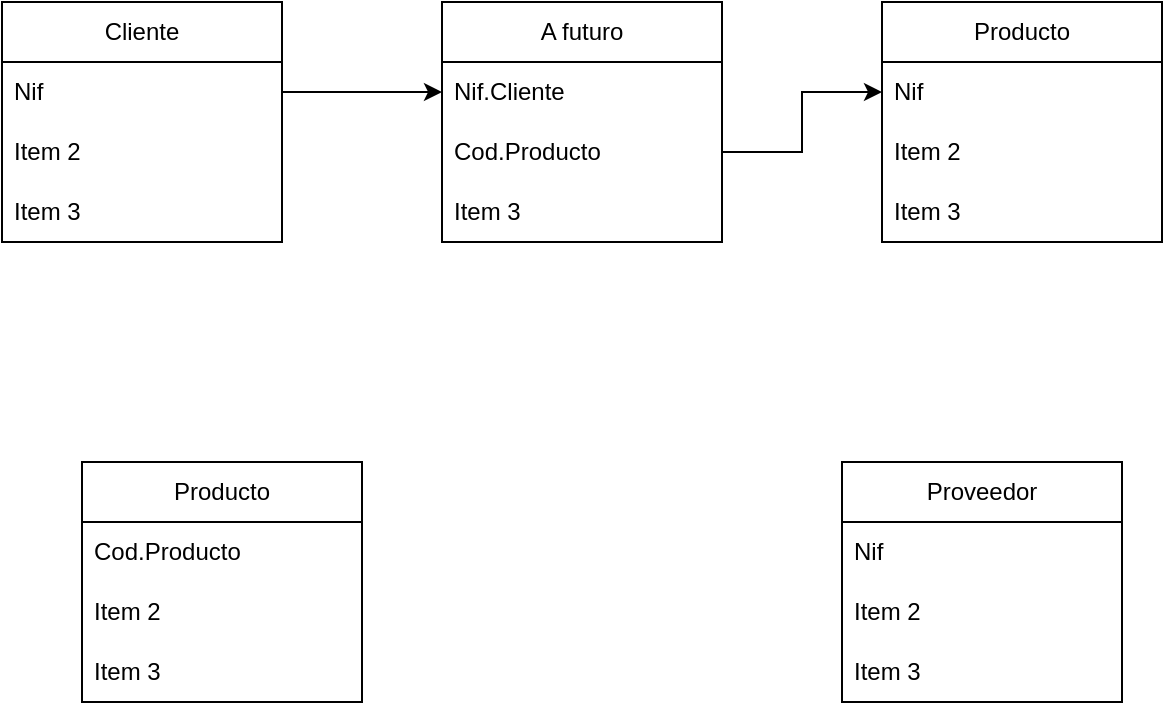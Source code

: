 <mxfile version="22.0.8" type="github">
  <diagram name="Página-1" id="MIt5l3CYwkZroPo_y-67">
    <mxGraphModel dx="714" dy="795" grid="1" gridSize="10" guides="1" tooltips="1" connect="1" arrows="1" fold="1" page="1" pageScale="1" pageWidth="827" pageHeight="1169" math="0" shadow="0">
      <root>
        <mxCell id="0" />
        <mxCell id="1" parent="0" />
        <mxCell id="oeiucqiu8z_fU5DE5Kwm-9" value="Cliente" style="swimlane;fontStyle=0;childLayout=stackLayout;horizontal=1;startSize=30;horizontalStack=0;resizeParent=1;resizeParentMax=0;resizeLast=0;collapsible=1;marginBottom=0;whiteSpace=wrap;html=1;" vertex="1" parent="1">
          <mxGeometry x="60" y="340" width="140" height="120" as="geometry" />
        </mxCell>
        <mxCell id="oeiucqiu8z_fU5DE5Kwm-10" value="Nif" style="text;strokeColor=none;fillColor=none;align=left;verticalAlign=middle;spacingLeft=4;spacingRight=4;overflow=hidden;points=[[0,0.5],[1,0.5]];portConstraint=eastwest;rotatable=0;whiteSpace=wrap;html=1;" vertex="1" parent="oeiucqiu8z_fU5DE5Kwm-9">
          <mxGeometry y="30" width="140" height="30" as="geometry" />
        </mxCell>
        <mxCell id="oeiucqiu8z_fU5DE5Kwm-11" value="Item 2" style="text;strokeColor=none;fillColor=none;align=left;verticalAlign=middle;spacingLeft=4;spacingRight=4;overflow=hidden;points=[[0,0.5],[1,0.5]];portConstraint=eastwest;rotatable=0;whiteSpace=wrap;html=1;" vertex="1" parent="oeiucqiu8z_fU5DE5Kwm-9">
          <mxGeometry y="60" width="140" height="30" as="geometry" />
        </mxCell>
        <mxCell id="oeiucqiu8z_fU5DE5Kwm-12" value="Item 3" style="text;strokeColor=none;fillColor=none;align=left;verticalAlign=middle;spacingLeft=4;spacingRight=4;overflow=hidden;points=[[0,0.5],[1,0.5]];portConstraint=eastwest;rotatable=0;whiteSpace=wrap;html=1;" vertex="1" parent="oeiucqiu8z_fU5DE5Kwm-9">
          <mxGeometry y="90" width="140" height="30" as="geometry" />
        </mxCell>
        <mxCell id="oeiucqiu8z_fU5DE5Kwm-13" value="Producto" style="swimlane;fontStyle=0;childLayout=stackLayout;horizontal=1;startSize=30;horizontalStack=0;resizeParent=1;resizeParentMax=0;resizeLast=0;collapsible=1;marginBottom=0;whiteSpace=wrap;html=1;" vertex="1" parent="1">
          <mxGeometry x="500" y="340" width="140" height="120" as="geometry" />
        </mxCell>
        <mxCell id="oeiucqiu8z_fU5DE5Kwm-14" value="Nif" style="text;strokeColor=none;fillColor=none;align=left;verticalAlign=middle;spacingLeft=4;spacingRight=4;overflow=hidden;points=[[0,0.5],[1,0.5]];portConstraint=eastwest;rotatable=0;whiteSpace=wrap;html=1;" vertex="1" parent="oeiucqiu8z_fU5DE5Kwm-13">
          <mxGeometry y="30" width="140" height="30" as="geometry" />
        </mxCell>
        <mxCell id="oeiucqiu8z_fU5DE5Kwm-15" value="Item 2" style="text;strokeColor=none;fillColor=none;align=left;verticalAlign=middle;spacingLeft=4;spacingRight=4;overflow=hidden;points=[[0,0.5],[1,0.5]];portConstraint=eastwest;rotatable=0;whiteSpace=wrap;html=1;" vertex="1" parent="oeiucqiu8z_fU5DE5Kwm-13">
          <mxGeometry y="60" width="140" height="30" as="geometry" />
        </mxCell>
        <mxCell id="oeiucqiu8z_fU5DE5Kwm-16" value="Item 3" style="text;strokeColor=none;fillColor=none;align=left;verticalAlign=middle;spacingLeft=4;spacingRight=4;overflow=hidden;points=[[0,0.5],[1,0.5]];portConstraint=eastwest;rotatable=0;whiteSpace=wrap;html=1;" vertex="1" parent="oeiucqiu8z_fU5DE5Kwm-13">
          <mxGeometry y="90" width="140" height="30" as="geometry" />
        </mxCell>
        <mxCell id="oeiucqiu8z_fU5DE5Kwm-17" value="A futuro" style="swimlane;fontStyle=0;childLayout=stackLayout;horizontal=1;startSize=30;horizontalStack=0;resizeParent=1;resizeParentMax=0;resizeLast=0;collapsible=1;marginBottom=0;whiteSpace=wrap;html=1;" vertex="1" parent="1">
          <mxGeometry x="280" y="340" width="140" height="120" as="geometry" />
        </mxCell>
        <mxCell id="oeiucqiu8z_fU5DE5Kwm-18" value="Nif.Cliente" style="text;strokeColor=none;fillColor=none;align=left;verticalAlign=middle;spacingLeft=4;spacingRight=4;overflow=hidden;points=[[0,0.5],[1,0.5]];portConstraint=eastwest;rotatable=0;whiteSpace=wrap;html=1;" vertex="1" parent="oeiucqiu8z_fU5DE5Kwm-17">
          <mxGeometry y="30" width="140" height="30" as="geometry" />
        </mxCell>
        <mxCell id="oeiucqiu8z_fU5DE5Kwm-19" value="Cod.Producto" style="text;strokeColor=none;fillColor=none;align=left;verticalAlign=middle;spacingLeft=4;spacingRight=4;overflow=hidden;points=[[0,0.5],[1,0.5]];portConstraint=eastwest;rotatable=0;whiteSpace=wrap;html=1;" vertex="1" parent="oeiucqiu8z_fU5DE5Kwm-17">
          <mxGeometry y="60" width="140" height="30" as="geometry" />
        </mxCell>
        <mxCell id="oeiucqiu8z_fU5DE5Kwm-20" value="Item 3" style="text;strokeColor=none;fillColor=none;align=left;verticalAlign=middle;spacingLeft=4;spacingRight=4;overflow=hidden;points=[[0,0.5],[1,0.5]];portConstraint=eastwest;rotatable=0;whiteSpace=wrap;html=1;" vertex="1" parent="oeiucqiu8z_fU5DE5Kwm-17">
          <mxGeometry y="90" width="140" height="30" as="geometry" />
        </mxCell>
        <mxCell id="oeiucqiu8z_fU5DE5Kwm-21" style="edgeStyle=orthogonalEdgeStyle;rounded=0;orthogonalLoop=1;jettySize=auto;html=1;exitX=1;exitY=0.5;exitDx=0;exitDy=0;entryX=0;entryY=0.5;entryDx=0;entryDy=0;" edge="1" parent="1" source="oeiucqiu8z_fU5DE5Kwm-10" target="oeiucqiu8z_fU5DE5Kwm-18">
          <mxGeometry relative="1" as="geometry" />
        </mxCell>
        <mxCell id="oeiucqiu8z_fU5DE5Kwm-22" style="edgeStyle=orthogonalEdgeStyle;rounded=0;orthogonalLoop=1;jettySize=auto;html=1;exitX=1;exitY=0.5;exitDx=0;exitDy=0;entryX=0;entryY=0.5;entryDx=0;entryDy=0;" edge="1" parent="1" source="oeiucqiu8z_fU5DE5Kwm-19" target="oeiucqiu8z_fU5DE5Kwm-14">
          <mxGeometry relative="1" as="geometry" />
        </mxCell>
        <mxCell id="oeiucqiu8z_fU5DE5Kwm-23" value="Producto" style="swimlane;fontStyle=0;childLayout=stackLayout;horizontal=1;startSize=30;horizontalStack=0;resizeParent=1;resizeParentMax=0;resizeLast=0;collapsible=1;marginBottom=0;whiteSpace=wrap;html=1;" vertex="1" parent="1">
          <mxGeometry x="100" y="570" width="140" height="120" as="geometry" />
        </mxCell>
        <mxCell id="oeiucqiu8z_fU5DE5Kwm-24" value="Cod.Producto" style="text;strokeColor=none;fillColor=none;align=left;verticalAlign=middle;spacingLeft=4;spacingRight=4;overflow=hidden;points=[[0,0.5],[1,0.5]];portConstraint=eastwest;rotatable=0;whiteSpace=wrap;html=1;" vertex="1" parent="oeiucqiu8z_fU5DE5Kwm-23">
          <mxGeometry y="30" width="140" height="30" as="geometry" />
        </mxCell>
        <mxCell id="oeiucqiu8z_fU5DE5Kwm-25" value="Item 2" style="text;strokeColor=none;fillColor=none;align=left;verticalAlign=middle;spacingLeft=4;spacingRight=4;overflow=hidden;points=[[0,0.5],[1,0.5]];portConstraint=eastwest;rotatable=0;whiteSpace=wrap;html=1;" vertex="1" parent="oeiucqiu8z_fU5DE5Kwm-23">
          <mxGeometry y="60" width="140" height="30" as="geometry" />
        </mxCell>
        <mxCell id="oeiucqiu8z_fU5DE5Kwm-26" value="Item 3" style="text;strokeColor=none;fillColor=none;align=left;verticalAlign=middle;spacingLeft=4;spacingRight=4;overflow=hidden;points=[[0,0.5],[1,0.5]];portConstraint=eastwest;rotatable=0;whiteSpace=wrap;html=1;" vertex="1" parent="oeiucqiu8z_fU5DE5Kwm-23">
          <mxGeometry y="90" width="140" height="30" as="geometry" />
        </mxCell>
        <mxCell id="oeiucqiu8z_fU5DE5Kwm-27" value="Proveedor" style="swimlane;fontStyle=0;childLayout=stackLayout;horizontal=1;startSize=30;horizontalStack=0;resizeParent=1;resizeParentMax=0;resizeLast=0;collapsible=1;marginBottom=0;whiteSpace=wrap;html=1;" vertex="1" parent="1">
          <mxGeometry x="480" y="570" width="140" height="120" as="geometry" />
        </mxCell>
        <mxCell id="oeiucqiu8z_fU5DE5Kwm-28" value="Nif" style="text;strokeColor=none;fillColor=none;align=left;verticalAlign=middle;spacingLeft=4;spacingRight=4;overflow=hidden;points=[[0,0.5],[1,0.5]];portConstraint=eastwest;rotatable=0;whiteSpace=wrap;html=1;" vertex="1" parent="oeiucqiu8z_fU5DE5Kwm-27">
          <mxGeometry y="30" width="140" height="30" as="geometry" />
        </mxCell>
        <mxCell id="oeiucqiu8z_fU5DE5Kwm-29" value="Item 2" style="text;strokeColor=none;fillColor=none;align=left;verticalAlign=middle;spacingLeft=4;spacingRight=4;overflow=hidden;points=[[0,0.5],[1,0.5]];portConstraint=eastwest;rotatable=0;whiteSpace=wrap;html=1;" vertex="1" parent="oeiucqiu8z_fU5DE5Kwm-27">
          <mxGeometry y="60" width="140" height="30" as="geometry" />
        </mxCell>
        <mxCell id="oeiucqiu8z_fU5DE5Kwm-30" value="Item 3" style="text;strokeColor=none;fillColor=none;align=left;verticalAlign=middle;spacingLeft=4;spacingRight=4;overflow=hidden;points=[[0,0.5],[1,0.5]];portConstraint=eastwest;rotatable=0;whiteSpace=wrap;html=1;" vertex="1" parent="oeiucqiu8z_fU5DE5Kwm-27">
          <mxGeometry y="90" width="140" height="30" as="geometry" />
        </mxCell>
      </root>
    </mxGraphModel>
  </diagram>
</mxfile>

